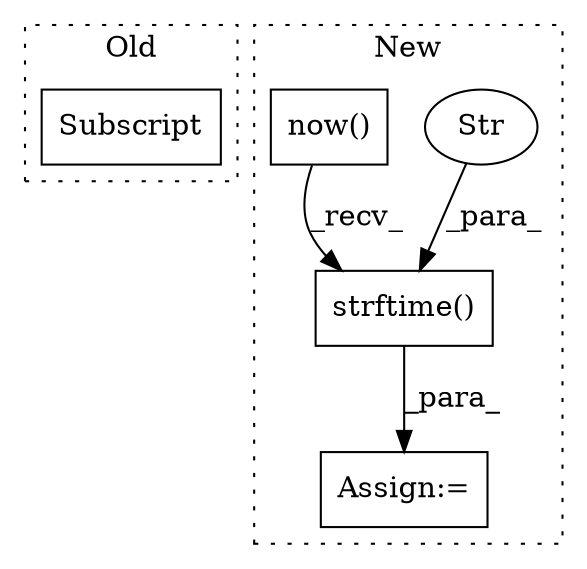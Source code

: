 digraph G {
subgraph cluster0 {
1 [label="Subscript" a="63" s="3090,0" l="15,0" shape="box"];
label = "Old";
style="dotted";
}
subgraph cluster1 {
2 [label="strftime()" a="75" s="4528,4571" l="24,1" shape="box"];
3 [label="Str" a="66" s="4552" l="19" shape="ellipse"];
4 [label="now()" a="75" s="4528" l="14" shape="box"];
5 [label="Assign:=" a="68" s="4525" l="3" shape="box"];
label = "New";
style="dotted";
}
2 -> 5 [label="_para_"];
3 -> 2 [label="_para_"];
4 -> 2 [label="_recv_"];
}